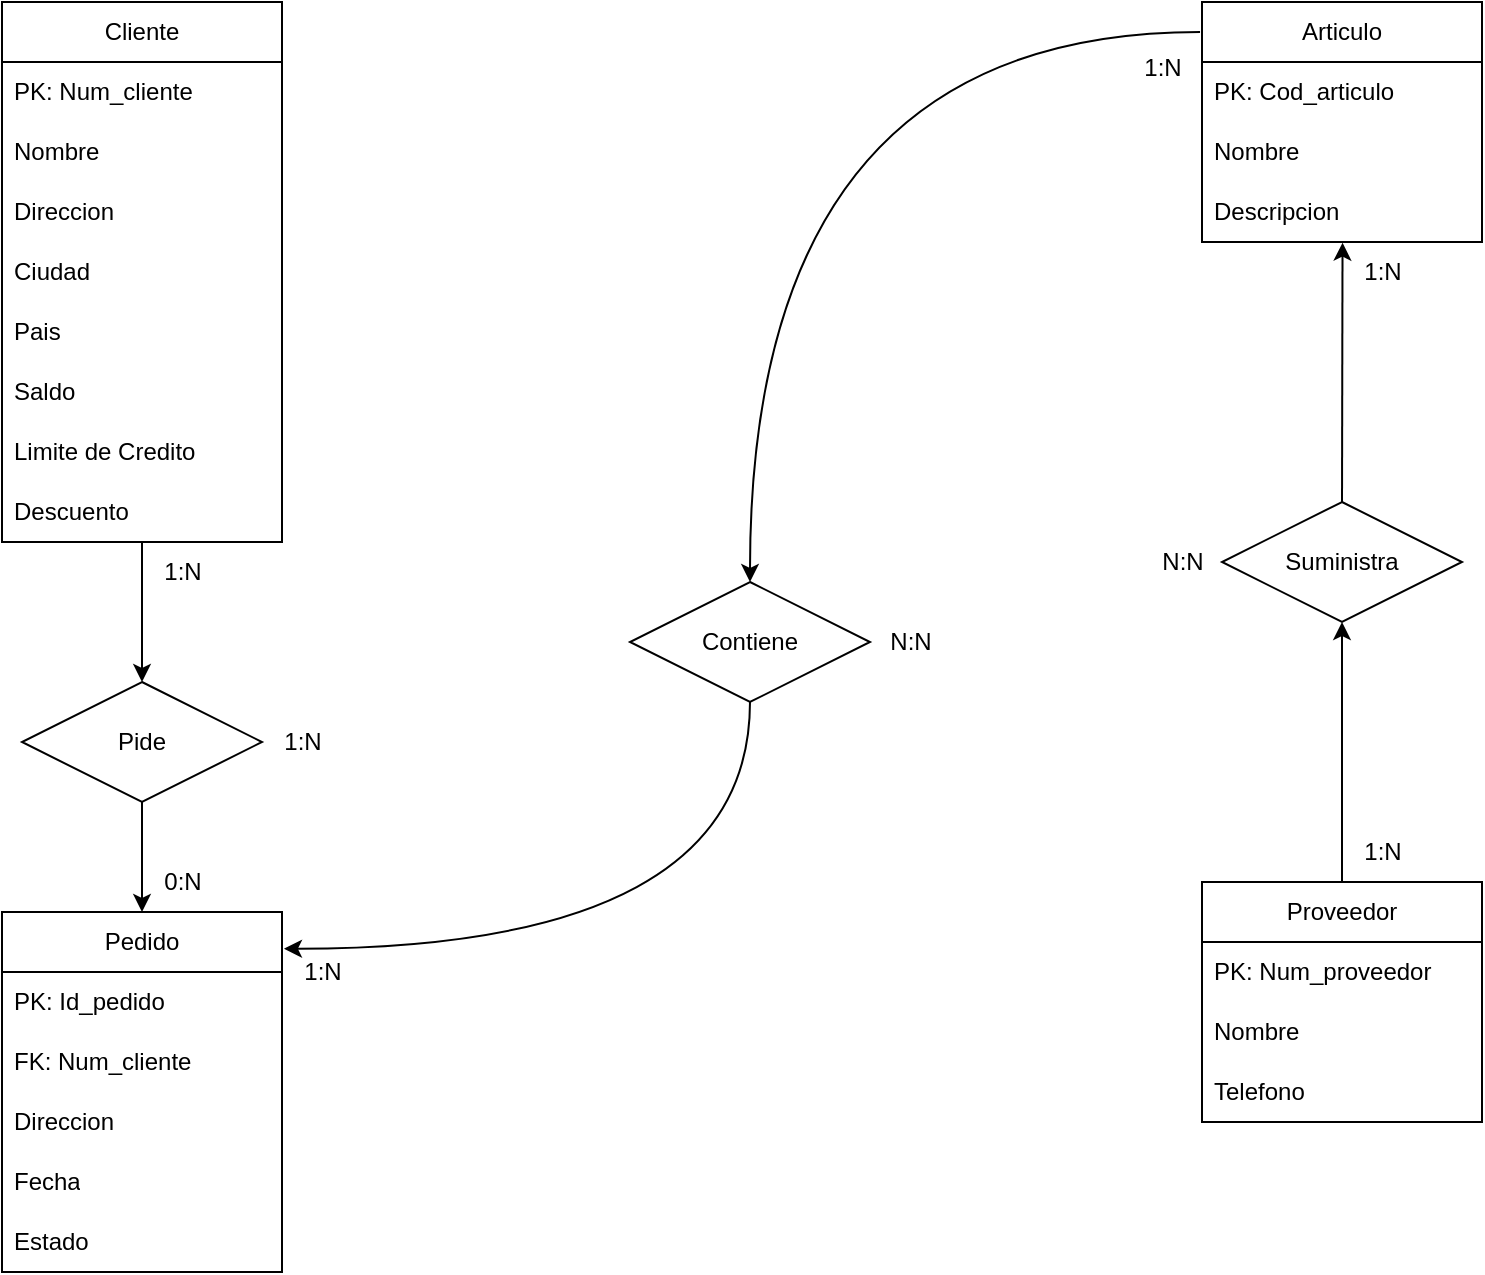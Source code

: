 <mxfile version="24.0.2" type="github">
  <diagram name="Página-1" id="kAnOpgZXaPXEC-2AFAyy">
    <mxGraphModel dx="1180" dy="745" grid="1" gridSize="10" guides="1" tooltips="1" connect="1" arrows="1" fold="1" page="1" pageScale="1" pageWidth="827" pageHeight="1169" math="0" shadow="0">
      <root>
        <mxCell id="0" />
        <mxCell id="1" parent="0" />
        <mxCell id="HW5p817uhVkBrxmgj_0z-40" style="edgeStyle=orthogonalEdgeStyle;rounded=0;orthogonalLoop=1;jettySize=auto;html=1;entryX=0.5;entryY=0;entryDx=0;entryDy=0;curved=1;" parent="1" source="HW5p817uhVkBrxmgj_0z-1" target="HW5p817uhVkBrxmgj_0z-33" edge="1">
          <mxGeometry relative="1" as="geometry" />
        </mxCell>
        <mxCell id="HW5p817uhVkBrxmgj_0z-1" value="Cliente" style="swimlane;fontStyle=0;childLayout=stackLayout;horizontal=1;startSize=30;horizontalStack=0;resizeParent=1;resizeParentMax=0;resizeLast=0;collapsible=1;marginBottom=0;whiteSpace=wrap;html=1;" parent="1" vertex="1">
          <mxGeometry x="40" y="40" width="140" height="270" as="geometry" />
        </mxCell>
        <mxCell id="HW5p817uhVkBrxmgj_0z-2" value="PK: Num_cliente" style="text;strokeColor=none;fillColor=none;align=left;verticalAlign=middle;spacingLeft=4;spacingRight=4;overflow=hidden;points=[[0,0.5],[1,0.5]];portConstraint=eastwest;rotatable=0;whiteSpace=wrap;html=1;" parent="HW5p817uhVkBrxmgj_0z-1" vertex="1">
          <mxGeometry y="30" width="140" height="30" as="geometry" />
        </mxCell>
        <mxCell id="HW5p817uhVkBrxmgj_0z-3" value="Nombre" style="text;strokeColor=none;fillColor=none;align=left;verticalAlign=middle;spacingLeft=4;spacingRight=4;overflow=hidden;points=[[0,0.5],[1,0.5]];portConstraint=eastwest;rotatable=0;whiteSpace=wrap;html=1;" parent="HW5p817uhVkBrxmgj_0z-1" vertex="1">
          <mxGeometry y="60" width="140" height="30" as="geometry" />
        </mxCell>
        <mxCell id="HW5p817uhVkBrxmgj_0z-4" value="Direccion" style="text;strokeColor=none;fillColor=none;align=left;verticalAlign=middle;spacingLeft=4;spacingRight=4;overflow=hidden;points=[[0,0.5],[1,0.5]];portConstraint=eastwest;rotatable=0;whiteSpace=wrap;html=1;" parent="HW5p817uhVkBrxmgj_0z-1" vertex="1">
          <mxGeometry y="90" width="140" height="30" as="geometry" />
        </mxCell>
        <mxCell id="HW5p817uhVkBrxmgj_0z-5" value="Ciudad" style="text;strokeColor=none;fillColor=none;align=left;verticalAlign=middle;spacingLeft=4;spacingRight=4;overflow=hidden;points=[[0,0.5],[1,0.5]];portConstraint=eastwest;rotatable=0;whiteSpace=wrap;html=1;" parent="HW5p817uhVkBrxmgj_0z-1" vertex="1">
          <mxGeometry y="120" width="140" height="30" as="geometry" />
        </mxCell>
        <mxCell id="HW5p817uhVkBrxmgj_0z-6" value="Pais" style="text;strokeColor=none;fillColor=none;align=left;verticalAlign=middle;spacingLeft=4;spacingRight=4;overflow=hidden;points=[[0,0.5],[1,0.5]];portConstraint=eastwest;rotatable=0;whiteSpace=wrap;html=1;" parent="HW5p817uhVkBrxmgj_0z-1" vertex="1">
          <mxGeometry y="150" width="140" height="30" as="geometry" />
        </mxCell>
        <mxCell id="HW5p817uhVkBrxmgj_0z-7" value="Saldo" style="text;strokeColor=none;fillColor=none;align=left;verticalAlign=middle;spacingLeft=4;spacingRight=4;overflow=hidden;points=[[0,0.5],[1,0.5]];portConstraint=eastwest;rotatable=0;whiteSpace=wrap;html=1;" parent="HW5p817uhVkBrxmgj_0z-1" vertex="1">
          <mxGeometry y="180" width="140" height="30" as="geometry" />
        </mxCell>
        <mxCell id="HW5p817uhVkBrxmgj_0z-8" value="Limite de Credito" style="text;strokeColor=none;fillColor=none;align=left;verticalAlign=middle;spacingLeft=4;spacingRight=4;overflow=hidden;points=[[0,0.5],[1,0.5]];portConstraint=eastwest;rotatable=0;whiteSpace=wrap;html=1;" parent="HW5p817uhVkBrxmgj_0z-1" vertex="1">
          <mxGeometry y="210" width="140" height="30" as="geometry" />
        </mxCell>
        <mxCell id="HW5p817uhVkBrxmgj_0z-9" value="Descuento" style="text;strokeColor=none;fillColor=none;align=left;verticalAlign=middle;spacingLeft=4;spacingRight=4;overflow=hidden;points=[[0,0.5],[1,0.5]];portConstraint=eastwest;rotatable=0;whiteSpace=wrap;html=1;" parent="HW5p817uhVkBrxmgj_0z-1" vertex="1">
          <mxGeometry y="240" width="140" height="30" as="geometry" />
        </mxCell>
        <mxCell id="HW5p817uhVkBrxmgj_0z-10" value="Articulo" style="swimlane;fontStyle=0;childLayout=stackLayout;horizontal=1;startSize=30;horizontalStack=0;resizeParent=1;resizeParentMax=0;resizeLast=0;collapsible=1;marginBottom=0;whiteSpace=wrap;html=1;" parent="1" vertex="1">
          <mxGeometry x="640" y="40" width="140" height="120" as="geometry" />
        </mxCell>
        <mxCell id="HW5p817uhVkBrxmgj_0z-11" value="PK: Cod_articulo" style="text;strokeColor=none;fillColor=none;align=left;verticalAlign=middle;spacingLeft=4;spacingRight=4;overflow=hidden;points=[[0,0.5],[1,0.5]];portConstraint=eastwest;rotatable=0;whiteSpace=wrap;html=1;" parent="HW5p817uhVkBrxmgj_0z-10" vertex="1">
          <mxGeometry y="30" width="140" height="30" as="geometry" />
        </mxCell>
        <mxCell id="HW5p817uhVkBrxmgj_0z-12" value="Nombre" style="text;strokeColor=none;fillColor=none;align=left;verticalAlign=middle;spacingLeft=4;spacingRight=4;overflow=hidden;points=[[0,0.5],[1,0.5]];portConstraint=eastwest;rotatable=0;whiteSpace=wrap;html=1;" parent="HW5p817uhVkBrxmgj_0z-10" vertex="1">
          <mxGeometry y="60" width="140" height="30" as="geometry" />
        </mxCell>
        <mxCell id="HW5p817uhVkBrxmgj_0z-13" value="Descripcion" style="text;strokeColor=none;fillColor=none;align=left;verticalAlign=middle;spacingLeft=4;spacingRight=4;overflow=hidden;points=[[0,0.5],[1,0.5]];portConstraint=eastwest;rotatable=0;whiteSpace=wrap;html=1;" parent="HW5p817uhVkBrxmgj_0z-10" vertex="1">
          <mxGeometry y="90" width="140" height="30" as="geometry" />
        </mxCell>
        <mxCell id="HW5p817uhVkBrxmgj_0z-19" value="Pedido" style="swimlane;fontStyle=0;childLayout=stackLayout;horizontal=1;startSize=30;horizontalStack=0;resizeParent=1;resizeParentMax=0;resizeLast=0;collapsible=1;marginBottom=0;whiteSpace=wrap;html=1;" parent="1" vertex="1">
          <mxGeometry x="40" y="495" width="140" height="180" as="geometry" />
        </mxCell>
        <mxCell id="HW5p817uhVkBrxmgj_0z-20" value="PK: Id_pedido" style="text;strokeColor=none;fillColor=none;align=left;verticalAlign=middle;spacingLeft=4;spacingRight=4;overflow=hidden;points=[[0,0.5],[1,0.5]];portConstraint=eastwest;rotatable=0;whiteSpace=wrap;html=1;" parent="HW5p817uhVkBrxmgj_0z-19" vertex="1">
          <mxGeometry y="30" width="140" height="30" as="geometry" />
        </mxCell>
        <mxCell id="T0v3w_GaOePdZ9kJzN_4-10" value="FK: Num_cliente" style="text;strokeColor=none;fillColor=none;align=left;verticalAlign=middle;spacingLeft=4;spacingRight=4;overflow=hidden;points=[[0,0.5],[1,0.5]];portConstraint=eastwest;rotatable=0;whiteSpace=wrap;html=1;" vertex="1" parent="HW5p817uhVkBrxmgj_0z-19">
          <mxGeometry y="60" width="140" height="30" as="geometry" />
        </mxCell>
        <mxCell id="HW5p817uhVkBrxmgj_0z-22" value="Direccion" style="text;strokeColor=none;fillColor=none;align=left;verticalAlign=middle;spacingLeft=4;spacingRight=4;overflow=hidden;points=[[0,0.5],[1,0.5]];portConstraint=eastwest;rotatable=0;whiteSpace=wrap;html=1;" parent="HW5p817uhVkBrxmgj_0z-19" vertex="1">
          <mxGeometry y="90" width="140" height="30" as="geometry" />
        </mxCell>
        <mxCell id="HW5p817uhVkBrxmgj_0z-26" value="Fecha" style="text;strokeColor=none;fillColor=none;align=left;verticalAlign=middle;spacingLeft=4;spacingRight=4;overflow=hidden;points=[[0,0.5],[1,0.5]];portConstraint=eastwest;rotatable=0;whiteSpace=wrap;html=1;" parent="HW5p817uhVkBrxmgj_0z-19" vertex="1">
          <mxGeometry y="120" width="140" height="30" as="geometry" />
        </mxCell>
        <mxCell id="HW5p817uhVkBrxmgj_0z-27" value="Estado" style="text;strokeColor=none;fillColor=none;align=left;verticalAlign=middle;spacingLeft=4;spacingRight=4;overflow=hidden;points=[[0,0.5],[1,0.5]];portConstraint=eastwest;rotatable=0;whiteSpace=wrap;html=1;" parent="HW5p817uhVkBrxmgj_0z-19" vertex="1">
          <mxGeometry y="150" width="140" height="30" as="geometry" />
        </mxCell>
        <mxCell id="HW5p817uhVkBrxmgj_0z-36" style="edgeStyle=orthogonalEdgeStyle;rounded=0;orthogonalLoop=1;jettySize=auto;html=1;exitX=0.5;exitY=0;exitDx=0;exitDy=0;entryX=0.5;entryY=1;entryDx=0;entryDy=0;curved=1;" parent="1" source="HW5p817uhVkBrxmgj_0z-28" target="HW5p817uhVkBrxmgj_0z-35" edge="1">
          <mxGeometry relative="1" as="geometry" />
        </mxCell>
        <mxCell id="HW5p817uhVkBrxmgj_0z-28" value="Proveedor" style="swimlane;fontStyle=0;childLayout=stackLayout;horizontal=1;startSize=30;horizontalStack=0;resizeParent=1;resizeParentMax=0;resizeLast=0;collapsible=1;marginBottom=0;whiteSpace=wrap;html=1;" parent="1" vertex="1">
          <mxGeometry x="640" y="480" width="140" height="120" as="geometry" />
        </mxCell>
        <mxCell id="HW5p817uhVkBrxmgj_0z-29" value="PK: Num_proveedor" style="text;strokeColor=none;fillColor=none;align=left;verticalAlign=middle;spacingLeft=4;spacingRight=4;overflow=hidden;points=[[0,0.5],[1,0.5]];portConstraint=eastwest;rotatable=0;whiteSpace=wrap;html=1;" parent="HW5p817uhVkBrxmgj_0z-28" vertex="1">
          <mxGeometry y="30" width="140" height="30" as="geometry" />
        </mxCell>
        <mxCell id="HW5p817uhVkBrxmgj_0z-30" value="Nombre" style="text;strokeColor=none;fillColor=none;align=left;verticalAlign=middle;spacingLeft=4;spacingRight=4;overflow=hidden;points=[[0,0.5],[1,0.5]];portConstraint=eastwest;rotatable=0;whiteSpace=wrap;html=1;" parent="HW5p817uhVkBrxmgj_0z-28" vertex="1">
          <mxGeometry y="60" width="140" height="30" as="geometry" />
        </mxCell>
        <mxCell id="HW5p817uhVkBrxmgj_0z-31" value="Telefono" style="text;strokeColor=none;fillColor=none;align=left;verticalAlign=middle;spacingLeft=4;spacingRight=4;overflow=hidden;points=[[0,0.5],[1,0.5]];portConstraint=eastwest;rotatable=0;whiteSpace=wrap;html=1;" parent="HW5p817uhVkBrxmgj_0z-28" vertex="1">
          <mxGeometry y="90" width="140" height="30" as="geometry" />
        </mxCell>
        <mxCell id="HW5p817uhVkBrxmgj_0z-41" style="edgeStyle=orthogonalEdgeStyle;rounded=0;orthogonalLoop=1;jettySize=auto;html=1;exitX=0.5;exitY=1;exitDx=0;exitDy=0;entryX=0.5;entryY=0;entryDx=0;entryDy=0;curved=1;" parent="1" source="HW5p817uhVkBrxmgj_0z-33" target="HW5p817uhVkBrxmgj_0z-19" edge="1">
          <mxGeometry relative="1" as="geometry" />
        </mxCell>
        <mxCell id="HW5p817uhVkBrxmgj_0z-33" value="Pide" style="shape=rhombus;perimeter=rhombusPerimeter;whiteSpace=wrap;html=1;align=center;" parent="1" vertex="1">
          <mxGeometry x="50" y="380" width="120" height="60" as="geometry" />
        </mxCell>
        <mxCell id="HW5p817uhVkBrxmgj_0z-34" value="Contiene" style="shape=rhombus;perimeter=rhombusPerimeter;whiteSpace=wrap;html=1;align=center;" parent="1" vertex="1">
          <mxGeometry x="354" y="330" width="120" height="60" as="geometry" />
        </mxCell>
        <mxCell id="HW5p817uhVkBrxmgj_0z-35" value="Suministra" style="shape=rhombus;perimeter=rhombusPerimeter;whiteSpace=wrap;html=1;align=center;" parent="1" vertex="1">
          <mxGeometry x="650" y="290" width="120" height="60" as="geometry" />
        </mxCell>
        <mxCell id="HW5p817uhVkBrxmgj_0z-37" style="edgeStyle=orthogonalEdgeStyle;rounded=0;orthogonalLoop=1;jettySize=auto;html=1;exitX=0.5;exitY=0;exitDx=0;exitDy=0;entryX=0.502;entryY=1.011;entryDx=0;entryDy=0;entryPerimeter=0;curved=1;" parent="1" source="HW5p817uhVkBrxmgj_0z-35" target="HW5p817uhVkBrxmgj_0z-13" edge="1">
          <mxGeometry relative="1" as="geometry" />
        </mxCell>
        <mxCell id="HW5p817uhVkBrxmgj_0z-38" style="edgeStyle=orthogonalEdgeStyle;rounded=0;orthogonalLoop=1;jettySize=auto;html=1;exitX=-0.007;exitY=0.125;exitDx=0;exitDy=0;entryX=0.5;entryY=0;entryDx=0;entryDy=0;curved=1;exitPerimeter=0;" parent="1" source="HW5p817uhVkBrxmgj_0z-10" target="HW5p817uhVkBrxmgj_0z-34" edge="1">
          <mxGeometry relative="1" as="geometry" />
        </mxCell>
        <mxCell id="HW5p817uhVkBrxmgj_0z-43" style="edgeStyle=orthogonalEdgeStyle;rounded=0;orthogonalLoop=1;jettySize=auto;html=1;exitX=0.5;exitY=1;exitDx=0;exitDy=0;entryX=1.007;entryY=0.102;entryDx=0;entryDy=0;entryPerimeter=0;curved=1;" parent="1" source="HW5p817uhVkBrxmgj_0z-34" target="HW5p817uhVkBrxmgj_0z-19" edge="1">
          <mxGeometry relative="1" as="geometry" />
        </mxCell>
        <mxCell id="T0v3w_GaOePdZ9kJzN_4-1" value="1:N" style="text;html=1;align=center;verticalAlign=middle;resizable=0;points=[];autosize=1;strokeColor=none;fillColor=none;" vertex="1" parent="1">
          <mxGeometry x="110" y="310" width="40" height="30" as="geometry" />
        </mxCell>
        <mxCell id="T0v3w_GaOePdZ9kJzN_4-2" value="1:N" style="text;html=1;align=center;verticalAlign=middle;resizable=0;points=[];autosize=1;strokeColor=none;fillColor=none;" vertex="1" parent="1">
          <mxGeometry x="170" y="395" width="40" height="30" as="geometry" />
        </mxCell>
        <mxCell id="T0v3w_GaOePdZ9kJzN_4-3" value="0:N" style="text;html=1;align=center;verticalAlign=middle;resizable=0;points=[];autosize=1;strokeColor=none;fillColor=none;" vertex="1" parent="1">
          <mxGeometry x="110" y="465" width="40" height="30" as="geometry" />
        </mxCell>
        <mxCell id="T0v3w_GaOePdZ9kJzN_4-4" value="N:N" style="text;html=1;align=center;verticalAlign=middle;resizable=0;points=[];autosize=1;strokeColor=none;fillColor=none;" vertex="1" parent="1">
          <mxGeometry x="474" y="345" width="40" height="30" as="geometry" />
        </mxCell>
        <mxCell id="T0v3w_GaOePdZ9kJzN_4-5" value="1:N" style="text;html=1;align=center;verticalAlign=middle;resizable=0;points=[];autosize=1;strokeColor=none;fillColor=none;" vertex="1" parent="1">
          <mxGeometry x="180" y="510" width="40" height="30" as="geometry" />
        </mxCell>
        <mxCell id="T0v3w_GaOePdZ9kJzN_4-6" value="1:N" style="text;html=1;align=center;verticalAlign=middle;resizable=0;points=[];autosize=1;strokeColor=none;fillColor=none;" vertex="1" parent="1">
          <mxGeometry x="600" y="58" width="40" height="30" as="geometry" />
        </mxCell>
        <mxCell id="T0v3w_GaOePdZ9kJzN_4-7" value="1:N" style="text;html=1;align=center;verticalAlign=middle;resizable=0;points=[];autosize=1;strokeColor=none;fillColor=none;" vertex="1" parent="1">
          <mxGeometry x="710" y="160" width="40" height="30" as="geometry" />
        </mxCell>
        <mxCell id="T0v3w_GaOePdZ9kJzN_4-8" value="1:N" style="text;html=1;align=center;verticalAlign=middle;resizable=0;points=[];autosize=1;strokeColor=none;fillColor=none;" vertex="1" parent="1">
          <mxGeometry x="710" y="450" width="40" height="30" as="geometry" />
        </mxCell>
        <mxCell id="T0v3w_GaOePdZ9kJzN_4-9" value="N:N" style="text;html=1;align=center;verticalAlign=middle;resizable=0;points=[];autosize=1;strokeColor=none;fillColor=none;" vertex="1" parent="1">
          <mxGeometry x="610" y="305" width="40" height="30" as="geometry" />
        </mxCell>
      </root>
    </mxGraphModel>
  </diagram>
</mxfile>

